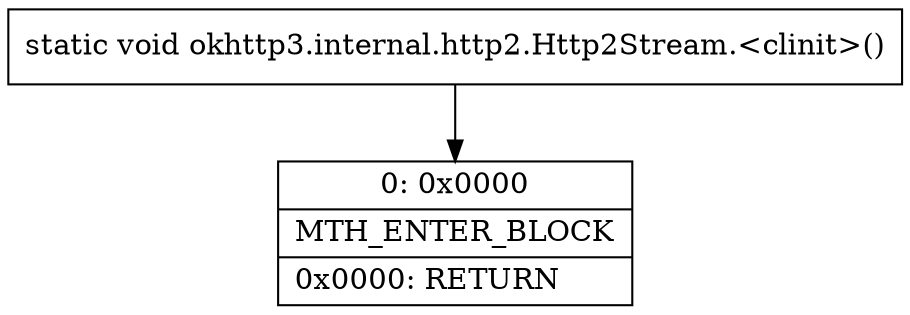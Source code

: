 digraph "CFG forokhttp3.internal.http2.Http2Stream.\<clinit\>()V" {
Node_0 [shape=record,label="{0\:\ 0x0000|MTH_ENTER_BLOCK\l|0x0000: RETURN   \l}"];
MethodNode[shape=record,label="{static void okhttp3.internal.http2.Http2Stream.\<clinit\>() }"];
MethodNode -> Node_0;
}


